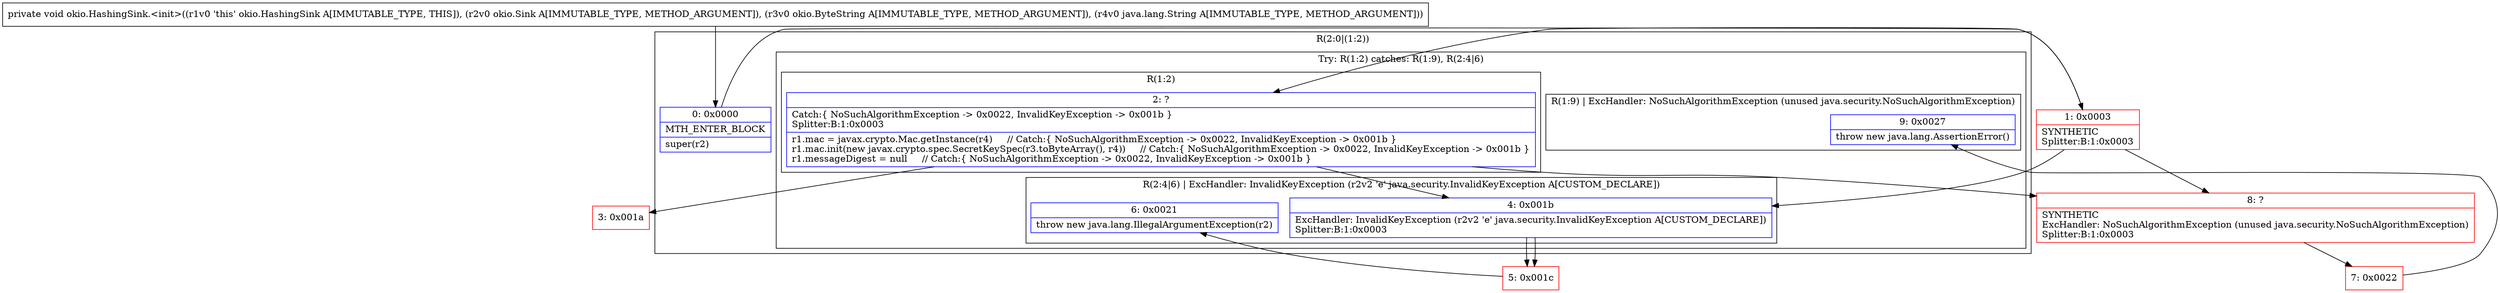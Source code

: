 digraph "CFG forokio.HashingSink.\<init\>(Lokio\/Sink;Lokio\/ByteString;Ljava\/lang\/String;)V" {
subgraph cluster_Region_903684284 {
label = "R(2:0|(1:2))";
node [shape=record,color=blue];
Node_0 [shape=record,label="{0\:\ 0x0000|MTH_ENTER_BLOCK\l|super(r2)\l}"];
subgraph cluster_TryCatchRegion_611407155 {
label = "Try: R(1:2) catches: R(1:9), R(2:4|6)";
node [shape=record,color=blue];
subgraph cluster_Region_1653973909 {
label = "R(1:2)";
node [shape=record,color=blue];
Node_2 [shape=record,label="{2\:\ ?|Catch:\{ NoSuchAlgorithmException \-\> 0x0022, InvalidKeyException \-\> 0x001b \}\lSplitter:B:1:0x0003\l|r1.mac = javax.crypto.Mac.getInstance(r4)     \/\/ Catch:\{ NoSuchAlgorithmException \-\> 0x0022, InvalidKeyException \-\> 0x001b \}\lr1.mac.init(new javax.crypto.spec.SecretKeySpec(r3.toByteArray(), r4))     \/\/ Catch:\{ NoSuchAlgorithmException \-\> 0x0022, InvalidKeyException \-\> 0x001b \}\lr1.messageDigest = null     \/\/ Catch:\{ NoSuchAlgorithmException \-\> 0x0022, InvalidKeyException \-\> 0x001b \}\l}"];
}
subgraph cluster_Region_215863657 {
label = "R(1:9) | ExcHandler: NoSuchAlgorithmException (unused java.security.NoSuchAlgorithmException)\l";
node [shape=record,color=blue];
Node_9 [shape=record,label="{9\:\ 0x0027|throw new java.lang.AssertionError()\l}"];
}
subgraph cluster_Region_1348065422 {
label = "R(2:4|6) | ExcHandler: InvalidKeyException (r2v2 'e' java.security.InvalidKeyException A[CUSTOM_DECLARE])\l";
node [shape=record,color=blue];
Node_4 [shape=record,label="{4\:\ 0x001b|ExcHandler: InvalidKeyException (r2v2 'e' java.security.InvalidKeyException A[CUSTOM_DECLARE])\lSplitter:B:1:0x0003\l}"];
Node_6 [shape=record,label="{6\:\ 0x0021|throw new java.lang.IllegalArgumentException(r2)\l}"];
}
}
}
subgraph cluster_Region_215863657 {
label = "R(1:9) | ExcHandler: NoSuchAlgorithmException (unused java.security.NoSuchAlgorithmException)\l";
node [shape=record,color=blue];
Node_9 [shape=record,label="{9\:\ 0x0027|throw new java.lang.AssertionError()\l}"];
}
subgraph cluster_Region_1348065422 {
label = "R(2:4|6) | ExcHandler: InvalidKeyException (r2v2 'e' java.security.InvalidKeyException A[CUSTOM_DECLARE])\l";
node [shape=record,color=blue];
Node_4 [shape=record,label="{4\:\ 0x001b|ExcHandler: InvalidKeyException (r2v2 'e' java.security.InvalidKeyException A[CUSTOM_DECLARE])\lSplitter:B:1:0x0003\l}"];
Node_6 [shape=record,label="{6\:\ 0x0021|throw new java.lang.IllegalArgumentException(r2)\l}"];
}
Node_1 [shape=record,color=red,label="{1\:\ 0x0003|SYNTHETIC\lSplitter:B:1:0x0003\l}"];
Node_3 [shape=record,color=red,label="{3\:\ 0x001a}"];
Node_5 [shape=record,color=red,label="{5\:\ 0x001c}"];
Node_7 [shape=record,color=red,label="{7\:\ 0x0022}"];
Node_8 [shape=record,color=red,label="{8\:\ ?|SYNTHETIC\lExcHandler: NoSuchAlgorithmException (unused java.security.NoSuchAlgorithmException)\lSplitter:B:1:0x0003\l}"];
MethodNode[shape=record,label="{private void okio.HashingSink.\<init\>((r1v0 'this' okio.HashingSink A[IMMUTABLE_TYPE, THIS]), (r2v0 okio.Sink A[IMMUTABLE_TYPE, METHOD_ARGUMENT]), (r3v0 okio.ByteString A[IMMUTABLE_TYPE, METHOD_ARGUMENT]), (r4v0 java.lang.String A[IMMUTABLE_TYPE, METHOD_ARGUMENT])) }"];
MethodNode -> Node_0;
Node_0 -> Node_1;
Node_2 -> Node_3;
Node_2 -> Node_8;
Node_2 -> Node_4;
Node_4 -> Node_5;
Node_4 -> Node_5;
Node_1 -> Node_2;
Node_1 -> Node_8;
Node_1 -> Node_4;
Node_5 -> Node_6;
Node_7 -> Node_9;
Node_8 -> Node_7;
}


